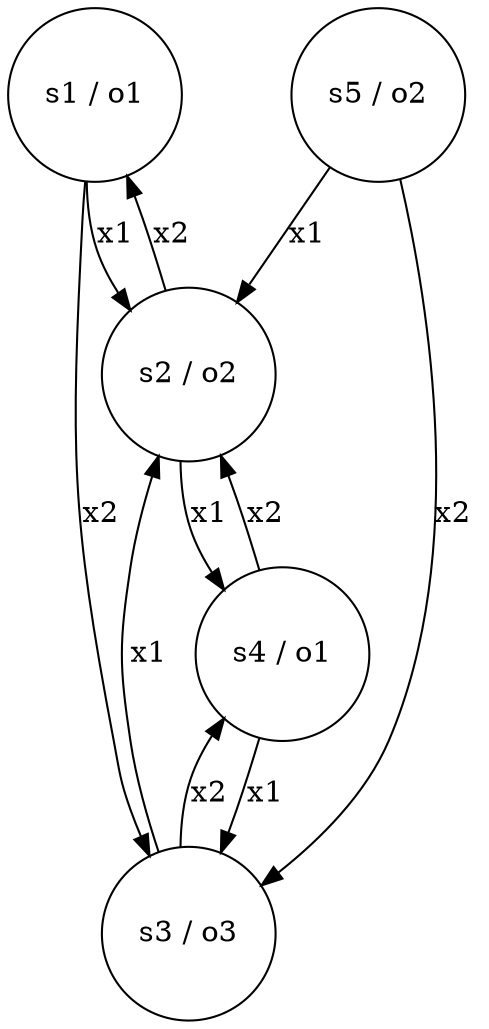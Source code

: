 digraph G{
1 [shape="circle"label="s1 / o1"];
1->2 [label="x1 "];
1->3 [label="x2 "];
2 [shape="circle"label="s2 / o2"];
2->4 [label="x1 "];
2->1 [label="x2 "];
3 [shape="circle"label="s3 / o3"];
3->2 [label="x1 "];
3->4 [label="x2 "];
4 [shape="circle"label="s4 / o1"];
4->3 [label="x1 "];
4->2 [label="x2 "];
5 [shape="circle"label="s5 / o2"];
5->2 [label="x1 "];
5->3 [label="x2 "];
}
